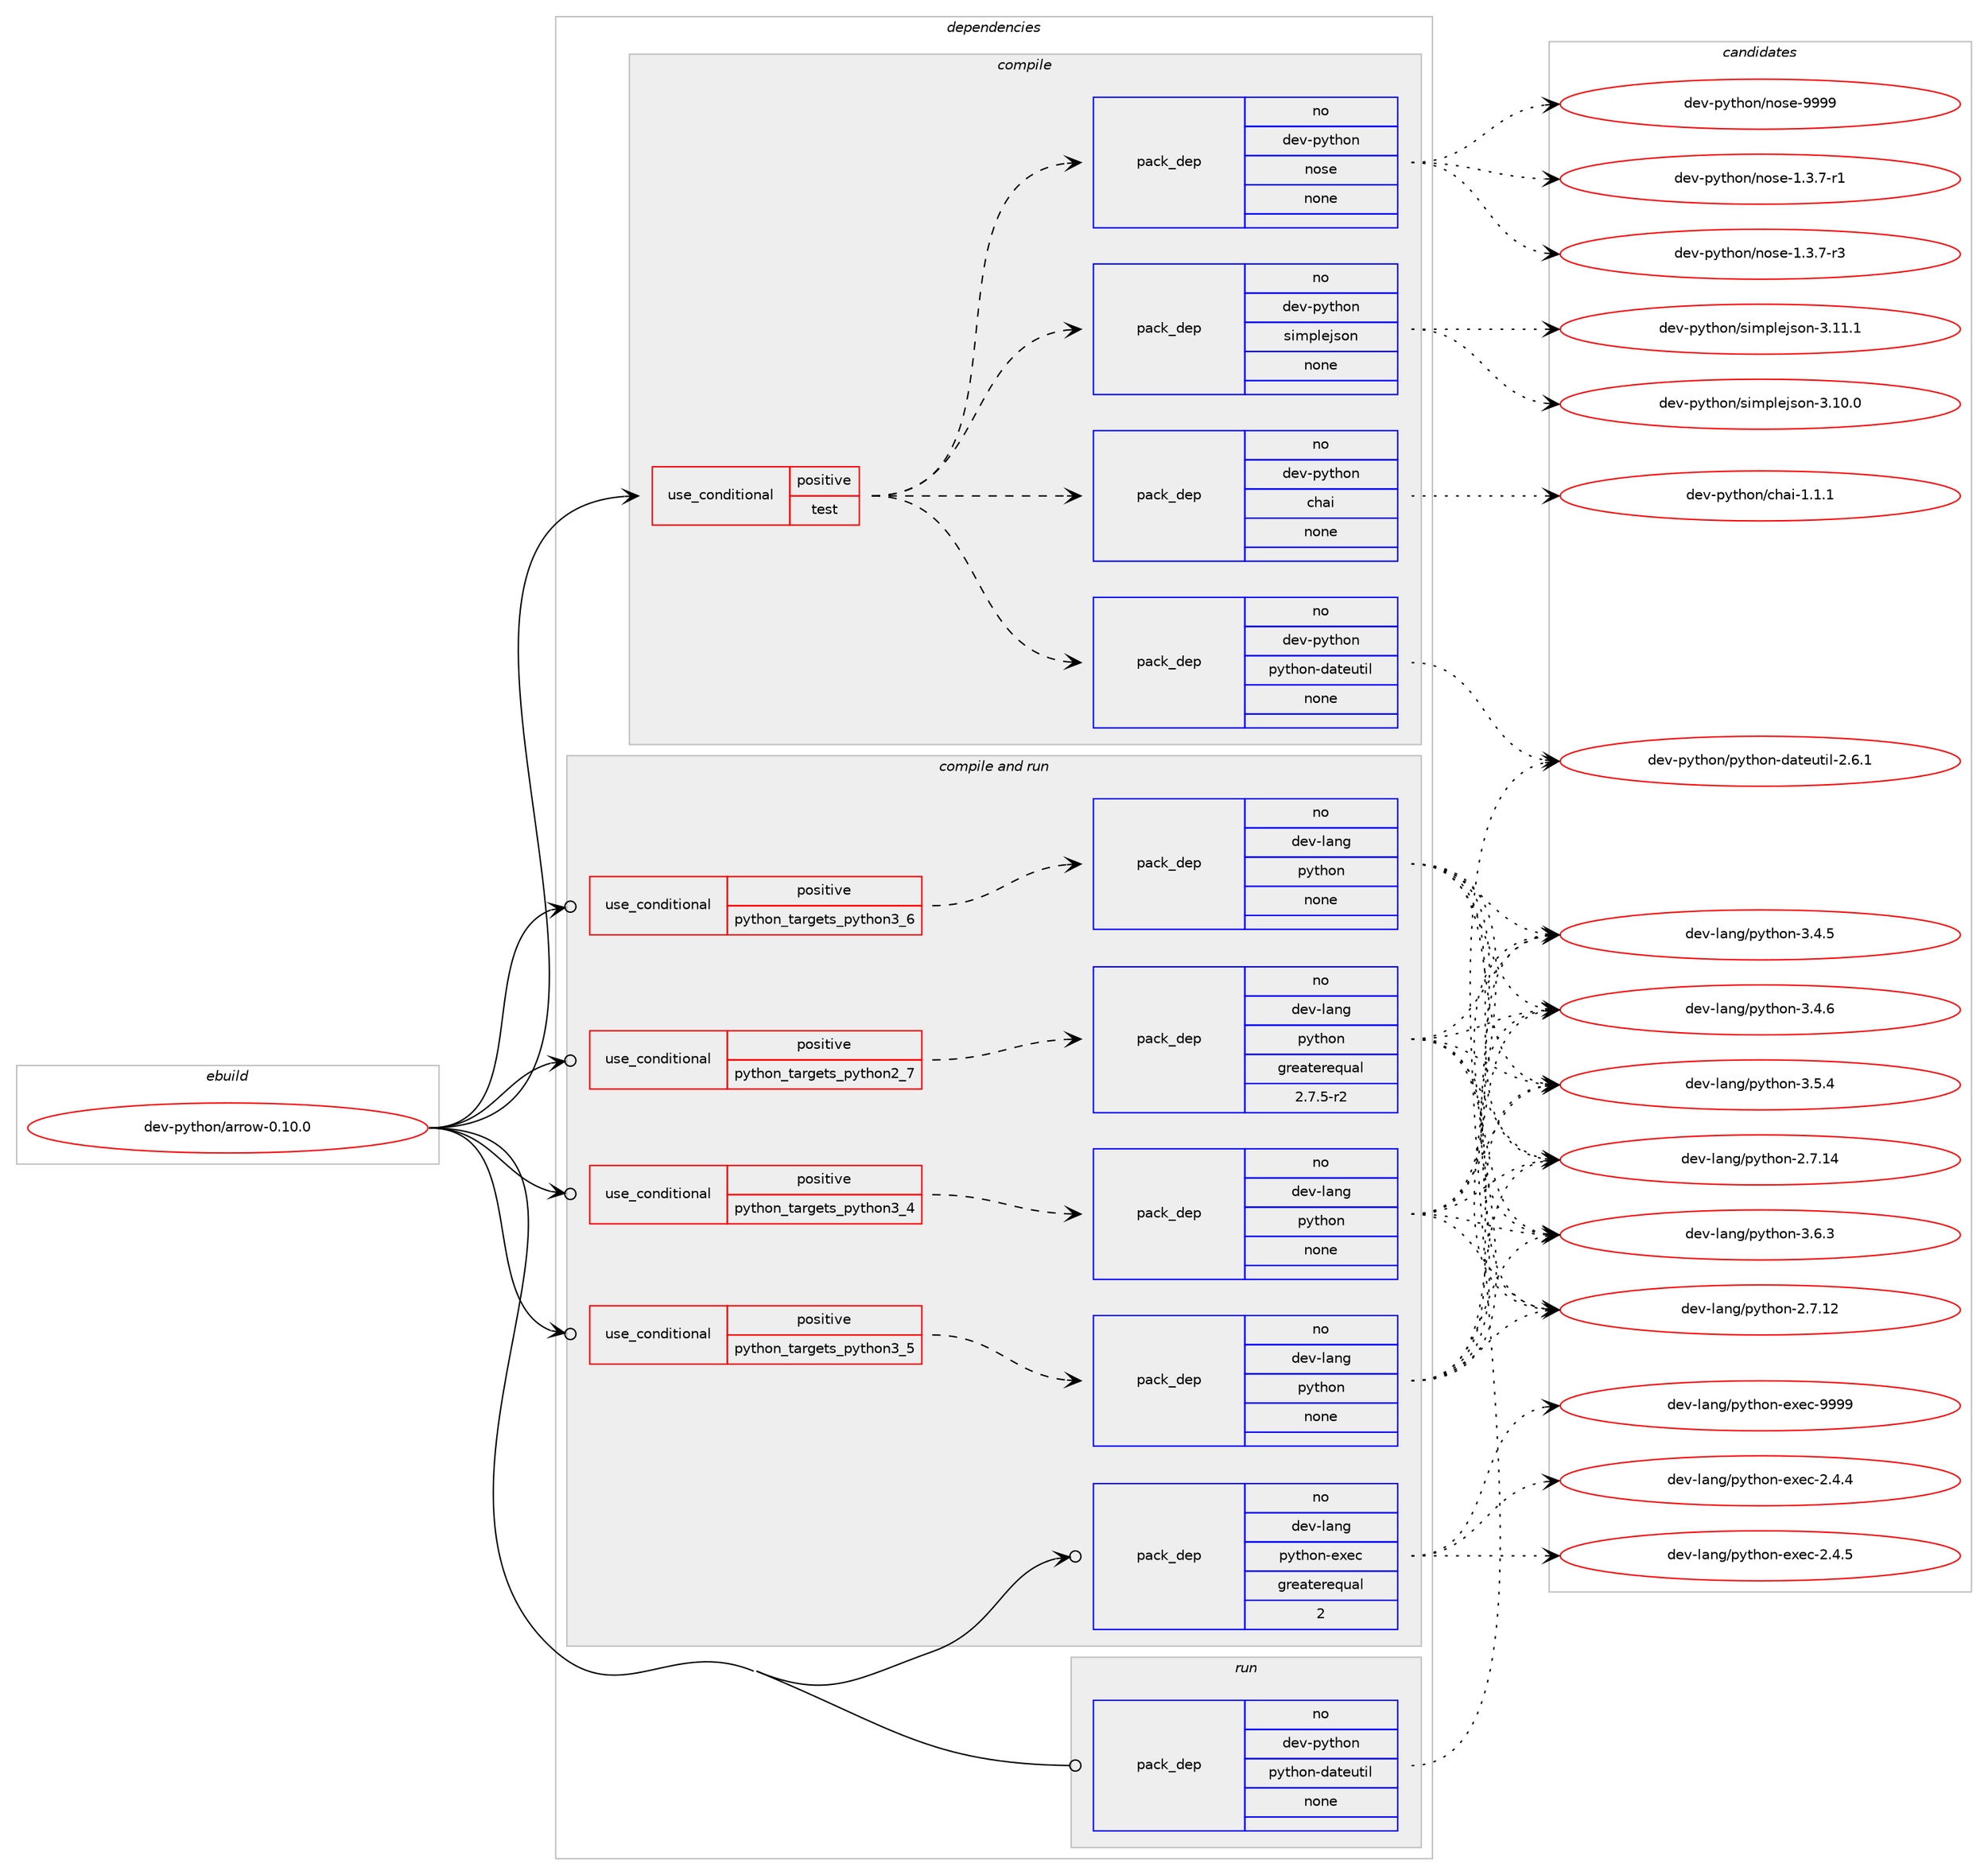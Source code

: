 digraph prolog {

# *************
# Graph options
# *************

newrank=true;
concentrate=true;
compound=true;
graph [rankdir=LR,fontname=Helvetica,fontsize=10,ranksep=1.5];#, ranksep=2.5, nodesep=0.2];
edge  [arrowhead=vee];
node  [fontname=Helvetica,fontsize=10];

# **********
# The ebuild
# **********

subgraph cluster_leftcol {
color=gray;
rank=same;
label=<<i>ebuild</i>>;
id [label="dev-python/arrow-0.10.0", color=red, width=4, href="../dev-python/arrow-0.10.0.svg"];
}

# ****************
# The dependencies
# ****************

subgraph cluster_midcol {
color=gray;
label=<<i>dependencies</i>>;
subgraph cluster_compile {
fillcolor="#eeeeee";
style=filled;
label=<<i>compile</i>>;
subgraph cond29500 {
dependency146593 [label=<<TABLE BORDER="0" CELLBORDER="1" CELLSPACING="0" CELLPADDING="4"><TR><TD ROWSPAN="3" CELLPADDING="10">use_conditional</TD></TR><TR><TD>positive</TD></TR><TR><TD>test</TD></TR></TABLE>>, shape=none, color=red];
subgraph pack113276 {
dependency146594 [label=<<TABLE BORDER="0" CELLBORDER="1" CELLSPACING="0" CELLPADDING="4" WIDTH="220"><TR><TD ROWSPAN="6" CELLPADDING="30">pack_dep</TD></TR><TR><TD WIDTH="110">no</TD></TR><TR><TD>dev-python</TD></TR><TR><TD>nose</TD></TR><TR><TD>none</TD></TR><TR><TD></TD></TR></TABLE>>, shape=none, color=blue];
}
dependency146593:e -> dependency146594:w [weight=20,style="dashed",arrowhead="vee"];
subgraph pack113277 {
dependency146595 [label=<<TABLE BORDER="0" CELLBORDER="1" CELLSPACING="0" CELLPADDING="4" WIDTH="220"><TR><TD ROWSPAN="6" CELLPADDING="30">pack_dep</TD></TR><TR><TD WIDTH="110">no</TD></TR><TR><TD>dev-python</TD></TR><TR><TD>chai</TD></TR><TR><TD>none</TD></TR><TR><TD></TD></TR></TABLE>>, shape=none, color=blue];
}
dependency146593:e -> dependency146595:w [weight=20,style="dashed",arrowhead="vee"];
subgraph pack113278 {
dependency146596 [label=<<TABLE BORDER="0" CELLBORDER="1" CELLSPACING="0" CELLPADDING="4" WIDTH="220"><TR><TD ROWSPAN="6" CELLPADDING="30">pack_dep</TD></TR><TR><TD WIDTH="110">no</TD></TR><TR><TD>dev-python</TD></TR><TR><TD>simplejson</TD></TR><TR><TD>none</TD></TR><TR><TD></TD></TR></TABLE>>, shape=none, color=blue];
}
dependency146593:e -> dependency146596:w [weight=20,style="dashed",arrowhead="vee"];
subgraph pack113279 {
dependency146597 [label=<<TABLE BORDER="0" CELLBORDER="1" CELLSPACING="0" CELLPADDING="4" WIDTH="220"><TR><TD ROWSPAN="6" CELLPADDING="30">pack_dep</TD></TR><TR><TD WIDTH="110">no</TD></TR><TR><TD>dev-python</TD></TR><TR><TD>python-dateutil</TD></TR><TR><TD>none</TD></TR><TR><TD></TD></TR></TABLE>>, shape=none, color=blue];
}
dependency146593:e -> dependency146597:w [weight=20,style="dashed",arrowhead="vee"];
}
id:e -> dependency146593:w [weight=20,style="solid",arrowhead="vee"];
}
subgraph cluster_compileandrun {
fillcolor="#eeeeee";
style=filled;
label=<<i>compile and run</i>>;
subgraph cond29501 {
dependency146598 [label=<<TABLE BORDER="0" CELLBORDER="1" CELLSPACING="0" CELLPADDING="4"><TR><TD ROWSPAN="3" CELLPADDING="10">use_conditional</TD></TR><TR><TD>positive</TD></TR><TR><TD>python_targets_python2_7</TD></TR></TABLE>>, shape=none, color=red];
subgraph pack113280 {
dependency146599 [label=<<TABLE BORDER="0" CELLBORDER="1" CELLSPACING="0" CELLPADDING="4" WIDTH="220"><TR><TD ROWSPAN="6" CELLPADDING="30">pack_dep</TD></TR><TR><TD WIDTH="110">no</TD></TR><TR><TD>dev-lang</TD></TR><TR><TD>python</TD></TR><TR><TD>greaterequal</TD></TR><TR><TD>2.7.5-r2</TD></TR></TABLE>>, shape=none, color=blue];
}
dependency146598:e -> dependency146599:w [weight=20,style="dashed",arrowhead="vee"];
}
id:e -> dependency146598:w [weight=20,style="solid",arrowhead="odotvee"];
subgraph cond29502 {
dependency146600 [label=<<TABLE BORDER="0" CELLBORDER="1" CELLSPACING="0" CELLPADDING="4"><TR><TD ROWSPAN="3" CELLPADDING="10">use_conditional</TD></TR><TR><TD>positive</TD></TR><TR><TD>python_targets_python3_4</TD></TR></TABLE>>, shape=none, color=red];
subgraph pack113281 {
dependency146601 [label=<<TABLE BORDER="0" CELLBORDER="1" CELLSPACING="0" CELLPADDING="4" WIDTH="220"><TR><TD ROWSPAN="6" CELLPADDING="30">pack_dep</TD></TR><TR><TD WIDTH="110">no</TD></TR><TR><TD>dev-lang</TD></TR><TR><TD>python</TD></TR><TR><TD>none</TD></TR><TR><TD></TD></TR></TABLE>>, shape=none, color=blue];
}
dependency146600:e -> dependency146601:w [weight=20,style="dashed",arrowhead="vee"];
}
id:e -> dependency146600:w [weight=20,style="solid",arrowhead="odotvee"];
subgraph cond29503 {
dependency146602 [label=<<TABLE BORDER="0" CELLBORDER="1" CELLSPACING="0" CELLPADDING="4"><TR><TD ROWSPAN="3" CELLPADDING="10">use_conditional</TD></TR><TR><TD>positive</TD></TR><TR><TD>python_targets_python3_5</TD></TR></TABLE>>, shape=none, color=red];
subgraph pack113282 {
dependency146603 [label=<<TABLE BORDER="0" CELLBORDER="1" CELLSPACING="0" CELLPADDING="4" WIDTH="220"><TR><TD ROWSPAN="6" CELLPADDING="30">pack_dep</TD></TR><TR><TD WIDTH="110">no</TD></TR><TR><TD>dev-lang</TD></TR><TR><TD>python</TD></TR><TR><TD>none</TD></TR><TR><TD></TD></TR></TABLE>>, shape=none, color=blue];
}
dependency146602:e -> dependency146603:w [weight=20,style="dashed",arrowhead="vee"];
}
id:e -> dependency146602:w [weight=20,style="solid",arrowhead="odotvee"];
subgraph cond29504 {
dependency146604 [label=<<TABLE BORDER="0" CELLBORDER="1" CELLSPACING="0" CELLPADDING="4"><TR><TD ROWSPAN="3" CELLPADDING="10">use_conditional</TD></TR><TR><TD>positive</TD></TR><TR><TD>python_targets_python3_6</TD></TR></TABLE>>, shape=none, color=red];
subgraph pack113283 {
dependency146605 [label=<<TABLE BORDER="0" CELLBORDER="1" CELLSPACING="0" CELLPADDING="4" WIDTH="220"><TR><TD ROWSPAN="6" CELLPADDING="30">pack_dep</TD></TR><TR><TD WIDTH="110">no</TD></TR><TR><TD>dev-lang</TD></TR><TR><TD>python</TD></TR><TR><TD>none</TD></TR><TR><TD></TD></TR></TABLE>>, shape=none, color=blue];
}
dependency146604:e -> dependency146605:w [weight=20,style="dashed",arrowhead="vee"];
}
id:e -> dependency146604:w [weight=20,style="solid",arrowhead="odotvee"];
subgraph pack113284 {
dependency146606 [label=<<TABLE BORDER="0" CELLBORDER="1" CELLSPACING="0" CELLPADDING="4" WIDTH="220"><TR><TD ROWSPAN="6" CELLPADDING="30">pack_dep</TD></TR><TR><TD WIDTH="110">no</TD></TR><TR><TD>dev-lang</TD></TR><TR><TD>python-exec</TD></TR><TR><TD>greaterequal</TD></TR><TR><TD>2</TD></TR></TABLE>>, shape=none, color=blue];
}
id:e -> dependency146606:w [weight=20,style="solid",arrowhead="odotvee"];
}
subgraph cluster_run {
fillcolor="#eeeeee";
style=filled;
label=<<i>run</i>>;
subgraph pack113285 {
dependency146607 [label=<<TABLE BORDER="0" CELLBORDER="1" CELLSPACING="0" CELLPADDING="4" WIDTH="220"><TR><TD ROWSPAN="6" CELLPADDING="30">pack_dep</TD></TR><TR><TD WIDTH="110">no</TD></TR><TR><TD>dev-python</TD></TR><TR><TD>python-dateutil</TD></TR><TR><TD>none</TD></TR><TR><TD></TD></TR></TABLE>>, shape=none, color=blue];
}
id:e -> dependency146607:w [weight=20,style="solid",arrowhead="odot"];
}
}

# **************
# The candidates
# **************

subgraph cluster_choices {
rank=same;
color=gray;
label=<<i>candidates</i>>;

subgraph choice113276 {
color=black;
nodesep=1;
choice10010111845112121116104111110471101111151014549465146554511449 [label="dev-python/nose-1.3.7-r1", color=red, width=4,href="../dev-python/nose-1.3.7-r1.svg"];
choice10010111845112121116104111110471101111151014549465146554511451 [label="dev-python/nose-1.3.7-r3", color=red, width=4,href="../dev-python/nose-1.3.7-r3.svg"];
choice10010111845112121116104111110471101111151014557575757 [label="dev-python/nose-9999", color=red, width=4,href="../dev-python/nose-9999.svg"];
dependency146594:e -> choice10010111845112121116104111110471101111151014549465146554511449:w [style=dotted,weight="100"];
dependency146594:e -> choice10010111845112121116104111110471101111151014549465146554511451:w [style=dotted,weight="100"];
dependency146594:e -> choice10010111845112121116104111110471101111151014557575757:w [style=dotted,weight="100"];
}
subgraph choice113277 {
color=black;
nodesep=1;
choice10010111845112121116104111110479910497105454946494649 [label="dev-python/chai-1.1.1", color=red, width=4,href="../dev-python/chai-1.1.1.svg"];
dependency146595:e -> choice10010111845112121116104111110479910497105454946494649:w [style=dotted,weight="100"];
}
subgraph choice113278 {
color=black;
nodesep=1;
choice100101118451121211161041111104711510510911210810110611511111045514649484648 [label="dev-python/simplejson-3.10.0", color=red, width=4,href="../dev-python/simplejson-3.10.0.svg"];
choice100101118451121211161041111104711510510911210810110611511111045514649494649 [label="dev-python/simplejson-3.11.1", color=red, width=4,href="../dev-python/simplejson-3.11.1.svg"];
dependency146596:e -> choice100101118451121211161041111104711510510911210810110611511111045514649484648:w [style=dotted,weight="100"];
dependency146596:e -> choice100101118451121211161041111104711510510911210810110611511111045514649494649:w [style=dotted,weight="100"];
}
subgraph choice113279 {
color=black;
nodesep=1;
choice10010111845112121116104111110471121211161041111104510097116101117116105108455046544649 [label="dev-python/python-dateutil-2.6.1", color=red, width=4,href="../dev-python/python-dateutil-2.6.1.svg"];
dependency146597:e -> choice10010111845112121116104111110471121211161041111104510097116101117116105108455046544649:w [style=dotted,weight="100"];
}
subgraph choice113280 {
color=black;
nodesep=1;
choice10010111845108971101034711212111610411111045504655464950 [label="dev-lang/python-2.7.12", color=red, width=4,href="../dev-lang/python-2.7.12.svg"];
choice10010111845108971101034711212111610411111045504655464952 [label="dev-lang/python-2.7.14", color=red, width=4,href="../dev-lang/python-2.7.14.svg"];
choice100101118451089711010347112121116104111110455146524653 [label="dev-lang/python-3.4.5", color=red, width=4,href="../dev-lang/python-3.4.5.svg"];
choice100101118451089711010347112121116104111110455146524654 [label="dev-lang/python-3.4.6", color=red, width=4,href="../dev-lang/python-3.4.6.svg"];
choice100101118451089711010347112121116104111110455146534652 [label="dev-lang/python-3.5.4", color=red, width=4,href="../dev-lang/python-3.5.4.svg"];
choice100101118451089711010347112121116104111110455146544651 [label="dev-lang/python-3.6.3", color=red, width=4,href="../dev-lang/python-3.6.3.svg"];
dependency146599:e -> choice10010111845108971101034711212111610411111045504655464950:w [style=dotted,weight="100"];
dependency146599:e -> choice10010111845108971101034711212111610411111045504655464952:w [style=dotted,weight="100"];
dependency146599:e -> choice100101118451089711010347112121116104111110455146524653:w [style=dotted,weight="100"];
dependency146599:e -> choice100101118451089711010347112121116104111110455146524654:w [style=dotted,weight="100"];
dependency146599:e -> choice100101118451089711010347112121116104111110455146534652:w [style=dotted,weight="100"];
dependency146599:e -> choice100101118451089711010347112121116104111110455146544651:w [style=dotted,weight="100"];
}
subgraph choice113281 {
color=black;
nodesep=1;
choice10010111845108971101034711212111610411111045504655464950 [label="dev-lang/python-2.7.12", color=red, width=4,href="../dev-lang/python-2.7.12.svg"];
choice10010111845108971101034711212111610411111045504655464952 [label="dev-lang/python-2.7.14", color=red, width=4,href="../dev-lang/python-2.7.14.svg"];
choice100101118451089711010347112121116104111110455146524653 [label="dev-lang/python-3.4.5", color=red, width=4,href="../dev-lang/python-3.4.5.svg"];
choice100101118451089711010347112121116104111110455146524654 [label="dev-lang/python-3.4.6", color=red, width=4,href="../dev-lang/python-3.4.6.svg"];
choice100101118451089711010347112121116104111110455146534652 [label="dev-lang/python-3.5.4", color=red, width=4,href="../dev-lang/python-3.5.4.svg"];
choice100101118451089711010347112121116104111110455146544651 [label="dev-lang/python-3.6.3", color=red, width=4,href="../dev-lang/python-3.6.3.svg"];
dependency146601:e -> choice10010111845108971101034711212111610411111045504655464950:w [style=dotted,weight="100"];
dependency146601:e -> choice10010111845108971101034711212111610411111045504655464952:w [style=dotted,weight="100"];
dependency146601:e -> choice100101118451089711010347112121116104111110455146524653:w [style=dotted,weight="100"];
dependency146601:e -> choice100101118451089711010347112121116104111110455146524654:w [style=dotted,weight="100"];
dependency146601:e -> choice100101118451089711010347112121116104111110455146534652:w [style=dotted,weight="100"];
dependency146601:e -> choice100101118451089711010347112121116104111110455146544651:w [style=dotted,weight="100"];
}
subgraph choice113282 {
color=black;
nodesep=1;
choice10010111845108971101034711212111610411111045504655464950 [label="dev-lang/python-2.7.12", color=red, width=4,href="../dev-lang/python-2.7.12.svg"];
choice10010111845108971101034711212111610411111045504655464952 [label="dev-lang/python-2.7.14", color=red, width=4,href="../dev-lang/python-2.7.14.svg"];
choice100101118451089711010347112121116104111110455146524653 [label="dev-lang/python-3.4.5", color=red, width=4,href="../dev-lang/python-3.4.5.svg"];
choice100101118451089711010347112121116104111110455146524654 [label="dev-lang/python-3.4.6", color=red, width=4,href="../dev-lang/python-3.4.6.svg"];
choice100101118451089711010347112121116104111110455146534652 [label="dev-lang/python-3.5.4", color=red, width=4,href="../dev-lang/python-3.5.4.svg"];
choice100101118451089711010347112121116104111110455146544651 [label="dev-lang/python-3.6.3", color=red, width=4,href="../dev-lang/python-3.6.3.svg"];
dependency146603:e -> choice10010111845108971101034711212111610411111045504655464950:w [style=dotted,weight="100"];
dependency146603:e -> choice10010111845108971101034711212111610411111045504655464952:w [style=dotted,weight="100"];
dependency146603:e -> choice100101118451089711010347112121116104111110455146524653:w [style=dotted,weight="100"];
dependency146603:e -> choice100101118451089711010347112121116104111110455146524654:w [style=dotted,weight="100"];
dependency146603:e -> choice100101118451089711010347112121116104111110455146534652:w [style=dotted,weight="100"];
dependency146603:e -> choice100101118451089711010347112121116104111110455146544651:w [style=dotted,weight="100"];
}
subgraph choice113283 {
color=black;
nodesep=1;
choice10010111845108971101034711212111610411111045504655464950 [label="dev-lang/python-2.7.12", color=red, width=4,href="../dev-lang/python-2.7.12.svg"];
choice10010111845108971101034711212111610411111045504655464952 [label="dev-lang/python-2.7.14", color=red, width=4,href="../dev-lang/python-2.7.14.svg"];
choice100101118451089711010347112121116104111110455146524653 [label="dev-lang/python-3.4.5", color=red, width=4,href="../dev-lang/python-3.4.5.svg"];
choice100101118451089711010347112121116104111110455146524654 [label="dev-lang/python-3.4.6", color=red, width=4,href="../dev-lang/python-3.4.6.svg"];
choice100101118451089711010347112121116104111110455146534652 [label="dev-lang/python-3.5.4", color=red, width=4,href="../dev-lang/python-3.5.4.svg"];
choice100101118451089711010347112121116104111110455146544651 [label="dev-lang/python-3.6.3", color=red, width=4,href="../dev-lang/python-3.6.3.svg"];
dependency146605:e -> choice10010111845108971101034711212111610411111045504655464950:w [style=dotted,weight="100"];
dependency146605:e -> choice10010111845108971101034711212111610411111045504655464952:w [style=dotted,weight="100"];
dependency146605:e -> choice100101118451089711010347112121116104111110455146524653:w [style=dotted,weight="100"];
dependency146605:e -> choice100101118451089711010347112121116104111110455146524654:w [style=dotted,weight="100"];
dependency146605:e -> choice100101118451089711010347112121116104111110455146534652:w [style=dotted,weight="100"];
dependency146605:e -> choice100101118451089711010347112121116104111110455146544651:w [style=dotted,weight="100"];
}
subgraph choice113284 {
color=black;
nodesep=1;
choice1001011184510897110103471121211161041111104510112010199455046524652 [label="dev-lang/python-exec-2.4.4", color=red, width=4,href="../dev-lang/python-exec-2.4.4.svg"];
choice1001011184510897110103471121211161041111104510112010199455046524653 [label="dev-lang/python-exec-2.4.5", color=red, width=4,href="../dev-lang/python-exec-2.4.5.svg"];
choice10010111845108971101034711212111610411111045101120101994557575757 [label="dev-lang/python-exec-9999", color=red, width=4,href="../dev-lang/python-exec-9999.svg"];
dependency146606:e -> choice1001011184510897110103471121211161041111104510112010199455046524652:w [style=dotted,weight="100"];
dependency146606:e -> choice1001011184510897110103471121211161041111104510112010199455046524653:w [style=dotted,weight="100"];
dependency146606:e -> choice10010111845108971101034711212111610411111045101120101994557575757:w [style=dotted,weight="100"];
}
subgraph choice113285 {
color=black;
nodesep=1;
choice10010111845112121116104111110471121211161041111104510097116101117116105108455046544649 [label="dev-python/python-dateutil-2.6.1", color=red, width=4,href="../dev-python/python-dateutil-2.6.1.svg"];
dependency146607:e -> choice10010111845112121116104111110471121211161041111104510097116101117116105108455046544649:w [style=dotted,weight="100"];
}
}

}
